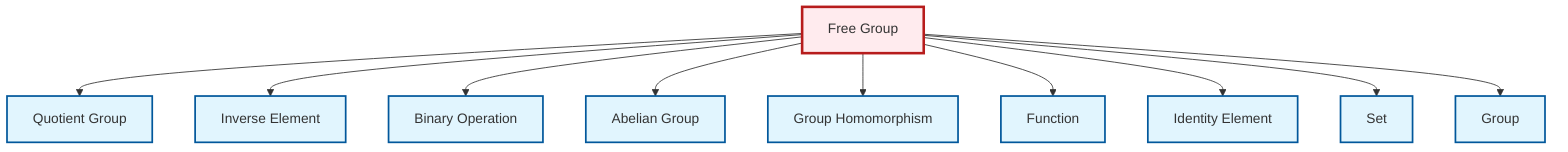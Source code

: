 graph TD
    classDef definition fill:#e1f5fe,stroke:#01579b,stroke-width:2px
    classDef theorem fill:#f3e5f5,stroke:#4a148c,stroke-width:2px
    classDef axiom fill:#fff3e0,stroke:#e65100,stroke-width:2px
    classDef example fill:#e8f5e9,stroke:#1b5e20,stroke-width:2px
    classDef current fill:#ffebee,stroke:#b71c1c,stroke-width:3px
    def-group["Group"]:::definition
    def-function["Function"]:::definition
    def-free-group["Free Group"]:::definition
    def-quotient-group["Quotient Group"]:::definition
    def-set["Set"]:::definition
    def-abelian-group["Abelian Group"]:::definition
    def-homomorphism["Group Homomorphism"]:::definition
    def-inverse-element["Inverse Element"]:::definition
    def-binary-operation["Binary Operation"]:::definition
    def-identity-element["Identity Element"]:::definition
    def-free-group --> def-quotient-group
    def-free-group --> def-inverse-element
    def-free-group --> def-binary-operation
    def-free-group --> def-abelian-group
    def-free-group --> def-homomorphism
    def-free-group --> def-function
    def-free-group --> def-identity-element
    def-free-group --> def-set
    def-free-group --> def-group
    class def-free-group current